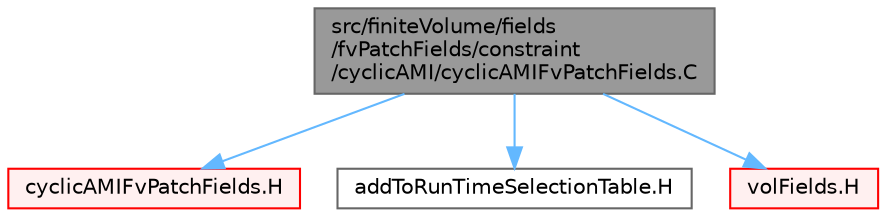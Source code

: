 digraph "src/finiteVolume/fields/fvPatchFields/constraint/cyclicAMI/cyclicAMIFvPatchFields.C"
{
 // LATEX_PDF_SIZE
  bgcolor="transparent";
  edge [fontname=Helvetica,fontsize=10,labelfontname=Helvetica,labelfontsize=10];
  node [fontname=Helvetica,fontsize=10,shape=box,height=0.2,width=0.4];
  Node1 [id="Node000001",label="src/finiteVolume/fields\l/fvPatchFields/constraint\l/cyclicAMI/cyclicAMIFvPatchFields.C",height=0.2,width=0.4,color="gray40", fillcolor="grey60", style="filled", fontcolor="black",tooltip=" "];
  Node1 -> Node2 [id="edge1_Node000001_Node000002",color="steelblue1",style="solid",tooltip=" "];
  Node2 [id="Node000002",label="cyclicAMIFvPatchFields.H",height=0.2,width=0.4,color="red", fillcolor="#FFF0F0", style="filled",URL="$cyclicAMIFvPatchFields_8H.html",tooltip=" "];
  Node1 -> Node346 [id="edge2_Node000001_Node000346",color="steelblue1",style="solid",tooltip=" "];
  Node346 [id="Node000346",label="addToRunTimeSelectionTable.H",height=0.2,width=0.4,color="grey40", fillcolor="white", style="filled",URL="$addToRunTimeSelectionTable_8H.html",tooltip="Macros for easy insertion into run-time selection tables."];
  Node1 -> Node347 [id="edge3_Node000001_Node000347",color="steelblue1",style="solid",tooltip=" "];
  Node347 [id="Node000347",label="volFields.H",height=0.2,width=0.4,color="red", fillcolor="#FFF0F0", style="filled",URL="$volFields_8H.html",tooltip=" "];
}
